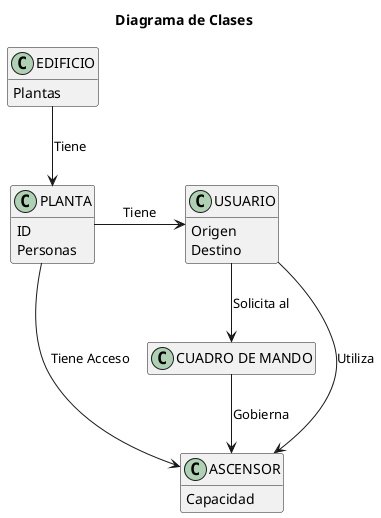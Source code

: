 @startuml Diagrama_de_Clases

title Diagrama de Clases

skinparam {
    NoteBackgroundColor #whiteSmoke
}

hide empty members

class ASCENSOR 
{
    Capacidad
}

class USUARIO 
{
    Origen
    Destino
}

class "CUADRO DE MANDO"
{

}

class PLANTA 
{
    ID
    Personas
}

class EDIFICIO 
{
    Plantas
}


"CUADRO DE MANDO" --> ASCENSOR : Gobierna
USUARIO -> ASCENSOR : Utiliza
USUARIO --> "CUADRO DE MANDO" : Solicita al
EDIFICIO --> PLANTA : Tiene
PLANTA -> ASCENSOR : Tiene Acceso
PLANTA -> USUARIO : Tiene
@enduml